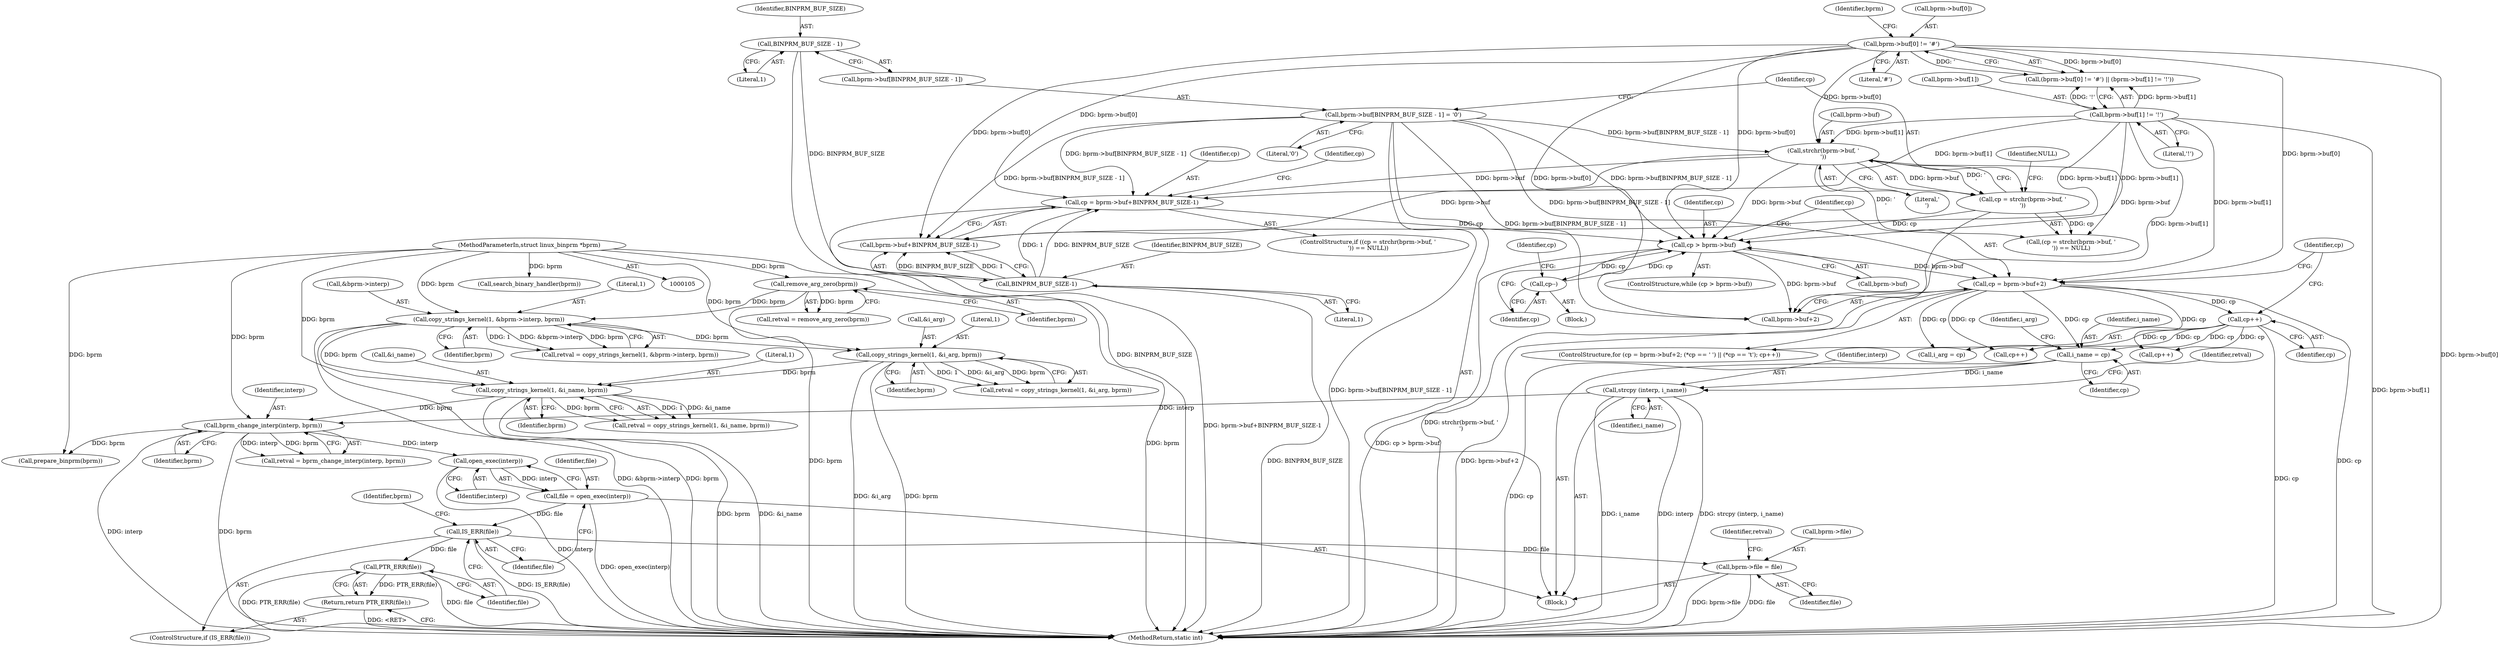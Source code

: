 digraph "0_linux_b66c5984017533316fd1951770302649baf1aa33_0@API" {
"1000350" [label="(Call,open_exec(interp))"];
"1000339" [label="(Call,bprm_change_interp(interp, bprm))"];
"1000272" [label="(Call,strcpy (interp, i_name))"];
"1000230" [label="(Call,i_name = cp)"];
"1000220" [label="(Call,cp++)"];
"1000204" [label="(Call,cp = bprm->buf+2)"];
"1000116" [label="(Call,bprm->buf[0] != '#')"];
"1000179" [label="(Call,cp > bprm->buf)"];
"1000185" [label="(Call,cp--)"];
"1000165" [label="(Call,cp = bprm->buf+BINPRM_BUF_SIZE-1)"];
"1000159" [label="(Call,strchr(bprm->buf, '\n'))"];
"1000146" [label="(Call,bprm->buf[BINPRM_BUF_SIZE - 1] = '\0')"];
"1000123" [label="(Call,bprm->buf[1] != '!')"];
"1000171" [label="(Call,BINPRM_BUF_SIZE-1)"];
"1000151" [label="(Call,BINPRM_BUF_SIZE - 1)"];
"1000157" [label="(Call,cp = strchr(bprm->buf, '\n'))"];
"1000324" [label="(Call,copy_strings_kernel(1, &i_name, bprm))"];
"1000285" [label="(Call,copy_strings_kernel(1, &bprm->interp, bprm))"];
"1000277" [label="(Call,remove_arg_zero(bprm))"];
"1000106" [label="(MethodParameterIn,struct linux_binprm *bprm)"];
"1000307" [label="(Call,copy_strings_kernel(1, &i_arg, bprm))"];
"1000348" [label="(Call,file = open_exec(interp))"];
"1000353" [label="(Call,IS_ERR(file))"];
"1000356" [label="(Call,PTR_ERR(file))"];
"1000355" [label="(Return,return PTR_ERR(file);)"];
"1000358" [label="(Call,bprm->file = file)"];
"1000172" [label="(Identifier,BINPRM_BUF_SIZE)"];
"1000181" [label="(Call,bprm->buf)"];
"1000147" [label="(Call,bprm->buf[BINPRM_BUF_SIZE - 1])"];
"1000364" [label="(Identifier,retval)"];
"1000249" [label="(Call,cp++)"];
"1000171" [label="(Call,BINPRM_BUF_SIZE-1)"];
"1000376" [label="(MethodReturn,static int)"];
"1000340" [label="(Identifier,interp)"];
"1000348" [label="(Call,file = open_exec(interp))"];
"1000220" [label="(Call,cp++)"];
"1000122" [label="(Literal,'#')"];
"1000151" [label="(Call,BINPRM_BUF_SIZE - 1)"];
"1000269" [label="(Call,i_arg = cp)"];
"1000326" [label="(Call,&i_name)"];
"1000124" [label="(Call,bprm->buf[1])"];
"1000263" [label="(Call,cp++)"];
"1000307" [label="(Call,copy_strings_kernel(1, &i_arg, bprm))"];
"1000163" [label="(Literal,'\n')"];
"1000164" [label="(Identifier,NULL)"];
"1000186" [label="(Identifier,cp)"];
"1000350" [label="(Call,open_exec(interp))"];
"1000356" [label="(Call,PTR_ERR(file))"];
"1000221" [label="(Identifier,cp)"];
"1000206" [label="(Call,bprm->buf+2)"];
"1000106" [label="(MethodParameterIn,struct linux_binprm *bprm)"];
"1000129" [label="(Literal,'!')"];
"1000291" [label="(Identifier,bprm)"];
"1000276" [label="(Identifier,retval)"];
"1000116" [label="(Call,bprm->buf[0] != '#')"];
"1000285" [label="(Call,copy_strings_kernel(1, &bprm->interp, bprm))"];
"1000203" [label="(ControlStructure,for (cp = bprm->buf+2; (*cp == ' ') || (*cp == '\t'); cp++))"];
"1000231" [label="(Identifier,i_name)"];
"1000325" [label="(Literal,1)"];
"1000322" [label="(Call,retval = copy_strings_kernel(1, &i_name, bprm))"];
"1000153" [label="(Literal,1)"];
"1000355" [label="(Return,return PTR_ERR(file);)"];
"1000365" [label="(Call,prepare_binprm(bprm))"];
"1000286" [label="(Literal,1)"];
"1000358" [label="(Call,bprm->file = file)"];
"1000160" [label="(Call,bprm->buf)"];
"1000185" [label="(Call,cp--)"];
"1000158" [label="(Identifier,cp)"];
"1000166" [label="(Identifier,cp)"];
"1000191" [label="(Identifier,cp)"];
"1000360" [label="(Identifier,bprm)"];
"1000341" [label="(Identifier,bprm)"];
"1000117" [label="(Call,bprm->buf[0])"];
"1000353" [label="(Call,IS_ERR(file))"];
"1000159" [label="(Call,strchr(bprm->buf, '\n'))"];
"1000167" [label="(Call,bprm->buf+BINPRM_BUF_SIZE-1)"];
"1000278" [label="(Identifier,bprm)"];
"1000283" [label="(Call,retval = copy_strings_kernel(1, &bprm->interp, bprm))"];
"1000230" [label="(Call,i_name = cp)"];
"1000204" [label="(Call,cp = bprm->buf+2)"];
"1000152" [label="(Identifier,BINPRM_BUF_SIZE)"];
"1000146" [label="(Call,bprm->buf[BINPRM_BUF_SIZE - 1] = '\0')"];
"1000352" [label="(ControlStructure,if (IS_ERR(file)))"];
"1000328" [label="(Identifier,bprm)"];
"1000156" [label="(Call,(cp = strchr(bprm->buf, '\n')) == NULL)"];
"1000351" [label="(Identifier,interp)"];
"1000357" [label="(Identifier,file)"];
"1000359" [label="(Call,bprm->file)"];
"1000234" [label="(Identifier,i_arg)"];
"1000107" [label="(Block,)"];
"1000178" [label="(ControlStructure,while (cp > bprm->buf))"];
"1000157" [label="(Call,cp = strchr(bprm->buf, '\n'))"];
"1000287" [label="(Call,&bprm->interp)"];
"1000205" [label="(Identifier,cp)"];
"1000232" [label="(Identifier,cp)"];
"1000126" [label="(Identifier,bprm)"];
"1000184" [label="(Block,)"];
"1000324" [label="(Call,copy_strings_kernel(1, &i_name, bprm))"];
"1000339" [label="(Call,bprm_change_interp(interp, bprm))"];
"1000154" [label="(Literal,'\0')"];
"1000354" [label="(Identifier,file)"];
"1000155" [label="(ControlStructure,if ((cp = strchr(bprm->buf, '\n')) == NULL))"];
"1000273" [label="(Identifier,interp)"];
"1000311" [label="(Identifier,bprm)"];
"1000179" [label="(Call,cp > bprm->buf)"];
"1000305" [label="(Call,retval = copy_strings_kernel(1, &i_arg, bprm))"];
"1000115" [label="(Call,(bprm->buf[0] != '#') || (bprm->buf[1] != '!'))"];
"1000275" [label="(Call,retval = remove_arg_zero(bprm))"];
"1000176" [label="(Identifier,cp)"];
"1000272" [label="(Call,strcpy (interp, i_name))"];
"1000173" [label="(Literal,1)"];
"1000165" [label="(Call,cp = bprm->buf+BINPRM_BUF_SIZE-1)"];
"1000277" [label="(Call,remove_arg_zero(bprm))"];
"1000309" [label="(Call,&i_arg)"];
"1000214" [label="(Identifier,cp)"];
"1000349" [label="(Identifier,file)"];
"1000337" [label="(Call,retval = bprm_change_interp(interp, bprm))"];
"1000123" [label="(Call,bprm->buf[1] != '!')"];
"1000180" [label="(Identifier,cp)"];
"1000374" [label="(Call,search_binary_handler(bprm))"];
"1000362" [label="(Identifier,file)"];
"1000308" [label="(Literal,1)"];
"1000274" [label="(Identifier,i_name)"];
"1000350" -> "1000348"  [label="AST: "];
"1000350" -> "1000351"  [label="CFG: "];
"1000351" -> "1000350"  [label="AST: "];
"1000348" -> "1000350"  [label="CFG: "];
"1000350" -> "1000376"  [label="DDG: interp"];
"1000350" -> "1000348"  [label="DDG: interp"];
"1000339" -> "1000350"  [label="DDG: interp"];
"1000339" -> "1000337"  [label="AST: "];
"1000339" -> "1000341"  [label="CFG: "];
"1000340" -> "1000339"  [label="AST: "];
"1000341" -> "1000339"  [label="AST: "];
"1000337" -> "1000339"  [label="CFG: "];
"1000339" -> "1000376"  [label="DDG: interp"];
"1000339" -> "1000376"  [label="DDG: bprm"];
"1000339" -> "1000337"  [label="DDG: interp"];
"1000339" -> "1000337"  [label="DDG: bprm"];
"1000272" -> "1000339"  [label="DDG: interp"];
"1000324" -> "1000339"  [label="DDG: bprm"];
"1000106" -> "1000339"  [label="DDG: bprm"];
"1000339" -> "1000365"  [label="DDG: bprm"];
"1000272" -> "1000107"  [label="AST: "];
"1000272" -> "1000274"  [label="CFG: "];
"1000273" -> "1000272"  [label="AST: "];
"1000274" -> "1000272"  [label="AST: "];
"1000276" -> "1000272"  [label="CFG: "];
"1000272" -> "1000376"  [label="DDG: i_name"];
"1000272" -> "1000376"  [label="DDG: interp"];
"1000272" -> "1000376"  [label="DDG: strcpy (interp, i_name)"];
"1000230" -> "1000272"  [label="DDG: i_name"];
"1000230" -> "1000107"  [label="AST: "];
"1000230" -> "1000232"  [label="CFG: "];
"1000231" -> "1000230"  [label="AST: "];
"1000232" -> "1000230"  [label="AST: "];
"1000234" -> "1000230"  [label="CFG: "];
"1000230" -> "1000376"  [label="DDG: cp"];
"1000220" -> "1000230"  [label="DDG: cp"];
"1000204" -> "1000230"  [label="DDG: cp"];
"1000220" -> "1000203"  [label="AST: "];
"1000220" -> "1000221"  [label="CFG: "];
"1000221" -> "1000220"  [label="AST: "];
"1000214" -> "1000220"  [label="CFG: "];
"1000220" -> "1000376"  [label="DDG: cp"];
"1000204" -> "1000220"  [label="DDG: cp"];
"1000220" -> "1000249"  [label="DDG: cp"];
"1000220" -> "1000263"  [label="DDG: cp"];
"1000220" -> "1000269"  [label="DDG: cp"];
"1000204" -> "1000203"  [label="AST: "];
"1000204" -> "1000206"  [label="CFG: "];
"1000205" -> "1000204"  [label="AST: "];
"1000206" -> "1000204"  [label="AST: "];
"1000214" -> "1000204"  [label="CFG: "];
"1000204" -> "1000376"  [label="DDG: bprm->buf+2"];
"1000204" -> "1000376"  [label="DDG: cp"];
"1000116" -> "1000204"  [label="DDG: bprm->buf[0]"];
"1000179" -> "1000204"  [label="DDG: bprm->buf"];
"1000146" -> "1000204"  [label="DDG: bprm->buf[BINPRM_BUF_SIZE - 1]"];
"1000123" -> "1000204"  [label="DDG: bprm->buf[1]"];
"1000204" -> "1000249"  [label="DDG: cp"];
"1000204" -> "1000263"  [label="DDG: cp"];
"1000204" -> "1000269"  [label="DDG: cp"];
"1000116" -> "1000115"  [label="AST: "];
"1000116" -> "1000122"  [label="CFG: "];
"1000117" -> "1000116"  [label="AST: "];
"1000122" -> "1000116"  [label="AST: "];
"1000126" -> "1000116"  [label="CFG: "];
"1000115" -> "1000116"  [label="CFG: "];
"1000116" -> "1000376"  [label="DDG: bprm->buf[0]"];
"1000116" -> "1000115"  [label="DDG: bprm->buf[0]"];
"1000116" -> "1000115"  [label="DDG: '"];
"1000116" -> "1000159"  [label="DDG: bprm->buf[0]"];
"1000116" -> "1000165"  [label="DDG: bprm->buf[0]"];
"1000116" -> "1000167"  [label="DDG: bprm->buf[0]"];
"1000116" -> "1000179"  [label="DDG: bprm->buf[0]"];
"1000116" -> "1000206"  [label="DDG: bprm->buf[0]"];
"1000179" -> "1000178"  [label="AST: "];
"1000179" -> "1000181"  [label="CFG: "];
"1000180" -> "1000179"  [label="AST: "];
"1000181" -> "1000179"  [label="AST: "];
"1000186" -> "1000179"  [label="CFG: "];
"1000205" -> "1000179"  [label="CFG: "];
"1000179" -> "1000376"  [label="DDG: cp > bprm->buf"];
"1000185" -> "1000179"  [label="DDG: cp"];
"1000165" -> "1000179"  [label="DDG: cp"];
"1000157" -> "1000179"  [label="DDG: cp"];
"1000159" -> "1000179"  [label="DDG: bprm->buf"];
"1000146" -> "1000179"  [label="DDG: bprm->buf[BINPRM_BUF_SIZE - 1]"];
"1000123" -> "1000179"  [label="DDG: bprm->buf[1]"];
"1000179" -> "1000185"  [label="DDG: cp"];
"1000179" -> "1000206"  [label="DDG: bprm->buf"];
"1000185" -> "1000184"  [label="AST: "];
"1000185" -> "1000186"  [label="CFG: "];
"1000186" -> "1000185"  [label="AST: "];
"1000191" -> "1000185"  [label="CFG: "];
"1000165" -> "1000155"  [label="AST: "];
"1000165" -> "1000167"  [label="CFG: "];
"1000166" -> "1000165"  [label="AST: "];
"1000167" -> "1000165"  [label="AST: "];
"1000176" -> "1000165"  [label="CFG: "];
"1000165" -> "1000376"  [label="DDG: bprm->buf+BINPRM_BUF_SIZE-1"];
"1000159" -> "1000165"  [label="DDG: bprm->buf"];
"1000146" -> "1000165"  [label="DDG: bprm->buf[BINPRM_BUF_SIZE - 1]"];
"1000123" -> "1000165"  [label="DDG: bprm->buf[1]"];
"1000171" -> "1000165"  [label="DDG: BINPRM_BUF_SIZE"];
"1000171" -> "1000165"  [label="DDG: 1"];
"1000159" -> "1000157"  [label="AST: "];
"1000159" -> "1000163"  [label="CFG: "];
"1000160" -> "1000159"  [label="AST: "];
"1000163" -> "1000159"  [label="AST: "];
"1000157" -> "1000159"  [label="CFG: "];
"1000159" -> "1000156"  [label="DDG: bprm->buf"];
"1000159" -> "1000156"  [label="DDG: '\n'"];
"1000159" -> "1000157"  [label="DDG: bprm->buf"];
"1000159" -> "1000157"  [label="DDG: '\n'"];
"1000146" -> "1000159"  [label="DDG: bprm->buf[BINPRM_BUF_SIZE - 1]"];
"1000123" -> "1000159"  [label="DDG: bprm->buf[1]"];
"1000159" -> "1000167"  [label="DDG: bprm->buf"];
"1000146" -> "1000107"  [label="AST: "];
"1000146" -> "1000154"  [label="CFG: "];
"1000147" -> "1000146"  [label="AST: "];
"1000154" -> "1000146"  [label="AST: "];
"1000158" -> "1000146"  [label="CFG: "];
"1000146" -> "1000376"  [label="DDG: bprm->buf[BINPRM_BUF_SIZE - 1]"];
"1000146" -> "1000167"  [label="DDG: bprm->buf[BINPRM_BUF_SIZE - 1]"];
"1000146" -> "1000206"  [label="DDG: bprm->buf[BINPRM_BUF_SIZE - 1]"];
"1000123" -> "1000115"  [label="AST: "];
"1000123" -> "1000129"  [label="CFG: "];
"1000124" -> "1000123"  [label="AST: "];
"1000129" -> "1000123"  [label="AST: "];
"1000115" -> "1000123"  [label="CFG: "];
"1000123" -> "1000376"  [label="DDG: bprm->buf[1]"];
"1000123" -> "1000115"  [label="DDG: bprm->buf[1]"];
"1000123" -> "1000115"  [label="DDG: '!'"];
"1000123" -> "1000167"  [label="DDG: bprm->buf[1]"];
"1000123" -> "1000206"  [label="DDG: bprm->buf[1]"];
"1000171" -> "1000167"  [label="AST: "];
"1000171" -> "1000173"  [label="CFG: "];
"1000172" -> "1000171"  [label="AST: "];
"1000173" -> "1000171"  [label="AST: "];
"1000167" -> "1000171"  [label="CFG: "];
"1000171" -> "1000376"  [label="DDG: BINPRM_BUF_SIZE"];
"1000171" -> "1000167"  [label="DDG: BINPRM_BUF_SIZE"];
"1000171" -> "1000167"  [label="DDG: 1"];
"1000151" -> "1000171"  [label="DDG: BINPRM_BUF_SIZE"];
"1000151" -> "1000147"  [label="AST: "];
"1000151" -> "1000153"  [label="CFG: "];
"1000152" -> "1000151"  [label="AST: "];
"1000153" -> "1000151"  [label="AST: "];
"1000147" -> "1000151"  [label="CFG: "];
"1000151" -> "1000376"  [label="DDG: BINPRM_BUF_SIZE"];
"1000157" -> "1000156"  [label="AST: "];
"1000158" -> "1000157"  [label="AST: "];
"1000164" -> "1000157"  [label="CFG: "];
"1000157" -> "1000376"  [label="DDG: strchr(bprm->buf, '\n')"];
"1000157" -> "1000156"  [label="DDG: cp"];
"1000324" -> "1000322"  [label="AST: "];
"1000324" -> "1000328"  [label="CFG: "];
"1000325" -> "1000324"  [label="AST: "];
"1000326" -> "1000324"  [label="AST: "];
"1000328" -> "1000324"  [label="AST: "];
"1000322" -> "1000324"  [label="CFG: "];
"1000324" -> "1000376"  [label="DDG: bprm"];
"1000324" -> "1000376"  [label="DDG: &i_name"];
"1000324" -> "1000322"  [label="DDG: 1"];
"1000324" -> "1000322"  [label="DDG: &i_name"];
"1000324" -> "1000322"  [label="DDG: bprm"];
"1000285" -> "1000324"  [label="DDG: bprm"];
"1000307" -> "1000324"  [label="DDG: bprm"];
"1000106" -> "1000324"  [label="DDG: bprm"];
"1000285" -> "1000283"  [label="AST: "];
"1000285" -> "1000291"  [label="CFG: "];
"1000286" -> "1000285"  [label="AST: "];
"1000287" -> "1000285"  [label="AST: "];
"1000291" -> "1000285"  [label="AST: "];
"1000283" -> "1000285"  [label="CFG: "];
"1000285" -> "1000376"  [label="DDG: bprm"];
"1000285" -> "1000376"  [label="DDG: &bprm->interp"];
"1000285" -> "1000283"  [label="DDG: 1"];
"1000285" -> "1000283"  [label="DDG: &bprm->interp"];
"1000285" -> "1000283"  [label="DDG: bprm"];
"1000277" -> "1000285"  [label="DDG: bprm"];
"1000106" -> "1000285"  [label="DDG: bprm"];
"1000285" -> "1000307"  [label="DDG: bprm"];
"1000277" -> "1000275"  [label="AST: "];
"1000277" -> "1000278"  [label="CFG: "];
"1000278" -> "1000277"  [label="AST: "];
"1000275" -> "1000277"  [label="CFG: "];
"1000277" -> "1000376"  [label="DDG: bprm"];
"1000277" -> "1000275"  [label="DDG: bprm"];
"1000106" -> "1000277"  [label="DDG: bprm"];
"1000106" -> "1000105"  [label="AST: "];
"1000106" -> "1000376"  [label="DDG: bprm"];
"1000106" -> "1000307"  [label="DDG: bprm"];
"1000106" -> "1000365"  [label="DDG: bprm"];
"1000106" -> "1000374"  [label="DDG: bprm"];
"1000307" -> "1000305"  [label="AST: "];
"1000307" -> "1000311"  [label="CFG: "];
"1000308" -> "1000307"  [label="AST: "];
"1000309" -> "1000307"  [label="AST: "];
"1000311" -> "1000307"  [label="AST: "];
"1000305" -> "1000307"  [label="CFG: "];
"1000307" -> "1000376"  [label="DDG: &i_arg"];
"1000307" -> "1000376"  [label="DDG: bprm"];
"1000307" -> "1000305"  [label="DDG: 1"];
"1000307" -> "1000305"  [label="DDG: &i_arg"];
"1000307" -> "1000305"  [label="DDG: bprm"];
"1000348" -> "1000107"  [label="AST: "];
"1000349" -> "1000348"  [label="AST: "];
"1000354" -> "1000348"  [label="CFG: "];
"1000348" -> "1000376"  [label="DDG: open_exec(interp)"];
"1000348" -> "1000353"  [label="DDG: file"];
"1000353" -> "1000352"  [label="AST: "];
"1000353" -> "1000354"  [label="CFG: "];
"1000354" -> "1000353"  [label="AST: "];
"1000357" -> "1000353"  [label="CFG: "];
"1000360" -> "1000353"  [label="CFG: "];
"1000353" -> "1000376"  [label="DDG: IS_ERR(file)"];
"1000353" -> "1000356"  [label="DDG: file"];
"1000353" -> "1000358"  [label="DDG: file"];
"1000356" -> "1000355"  [label="AST: "];
"1000356" -> "1000357"  [label="CFG: "];
"1000357" -> "1000356"  [label="AST: "];
"1000355" -> "1000356"  [label="CFG: "];
"1000356" -> "1000376"  [label="DDG: PTR_ERR(file)"];
"1000356" -> "1000376"  [label="DDG: file"];
"1000356" -> "1000355"  [label="DDG: PTR_ERR(file)"];
"1000355" -> "1000352"  [label="AST: "];
"1000376" -> "1000355"  [label="CFG: "];
"1000355" -> "1000376"  [label="DDG: <RET>"];
"1000358" -> "1000107"  [label="AST: "];
"1000358" -> "1000362"  [label="CFG: "];
"1000359" -> "1000358"  [label="AST: "];
"1000362" -> "1000358"  [label="AST: "];
"1000364" -> "1000358"  [label="CFG: "];
"1000358" -> "1000376"  [label="DDG: file"];
"1000358" -> "1000376"  [label="DDG: bprm->file"];
}
